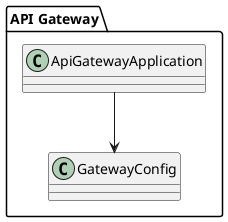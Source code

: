@startuml
package "API Gateway" {
  class ApiGatewayApplication
  class GatewayConfig
  ApiGatewayApplication --> GatewayConfig
}
@enduml
